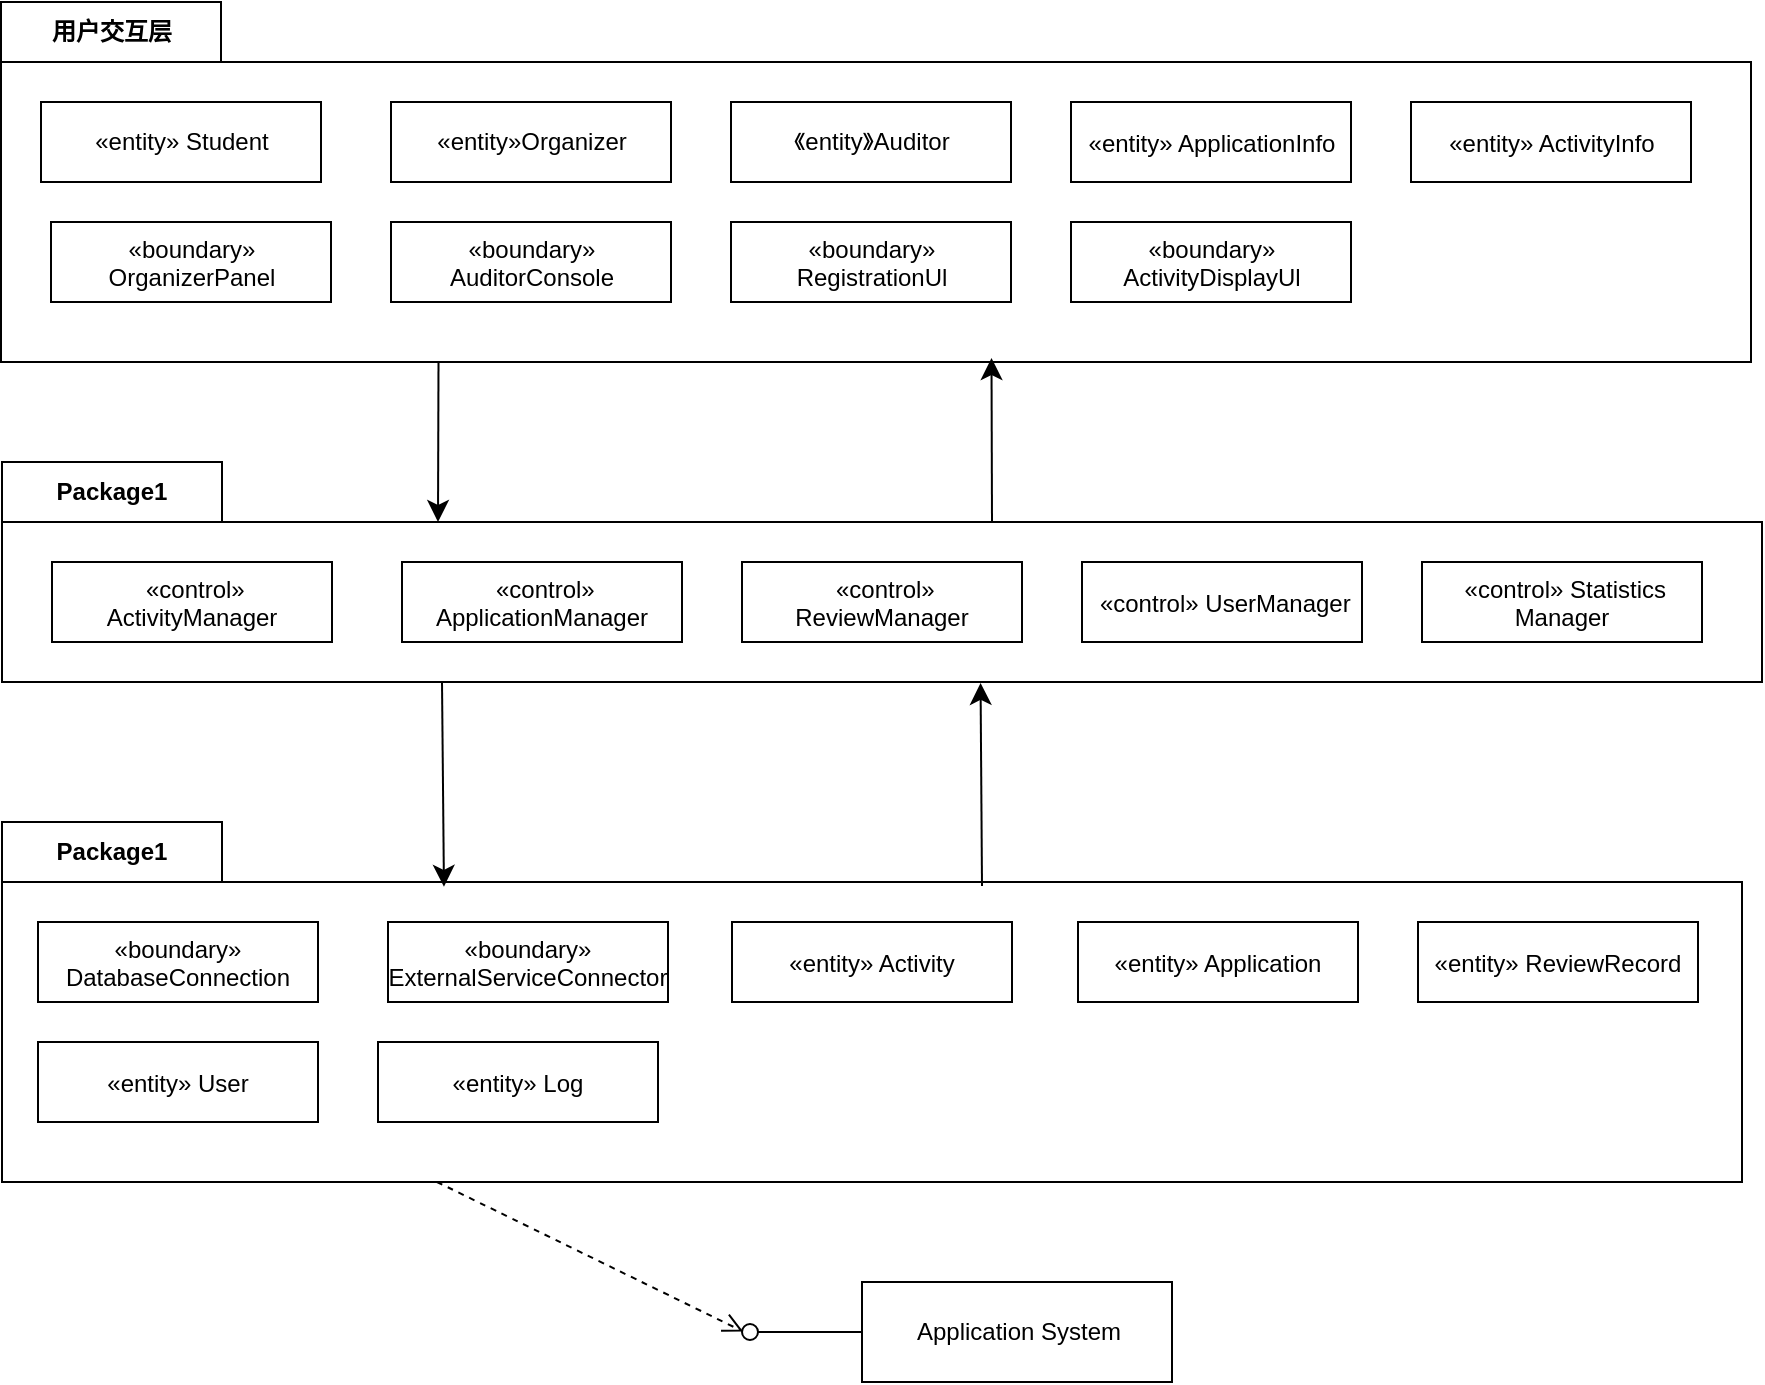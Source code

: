 <mxfile version="26.2.12">
  <diagram name="第 1 页" id="CZvR31HhdzV-3xSVDwYB">
    <mxGraphModel dx="1020" dy="697" grid="1" gridSize="10" guides="1" tooltips="1" connect="1" arrows="1" fold="1" page="1" pageScale="1" pageWidth="1169" pageHeight="827" math="0" shadow="0">
      <root>
        <mxCell id="0" />
        <mxCell id="1" parent="0" />
        <mxCell id="nTJaVaEbUzypS4ZbLXXl-1" value="用户交互层" style="shape=folder;fontStyle=1;tabWidth=110;tabHeight=30;tabPosition=left;html=1;boundedLbl=1;labelInHeader=1;container=1;collapsible=0;recursiveResize=0;whiteSpace=wrap;" vertex="1" parent="1">
          <mxGeometry x="79.5" y="30" width="875" height="180" as="geometry" />
        </mxCell>
        <mxCell id="nTJaVaEbUzypS4ZbLXXl-2" value="«entity» Student" style="html=1;whiteSpace=wrap;" vertex="1" parent="nTJaVaEbUzypS4ZbLXXl-1">
          <mxGeometry width="140" height="40" relative="1" as="geometry">
            <mxPoint x="20" y="50" as="offset" />
          </mxGeometry>
        </mxCell>
        <mxCell id="nTJaVaEbUzypS4ZbLXXl-3" value="«entity»Organizer" style="html=1;whiteSpace=wrap;" vertex="1" parent="nTJaVaEbUzypS4ZbLXXl-1">
          <mxGeometry x="195" y="50.0" width="140" height="40" as="geometry" />
        </mxCell>
        <mxCell id="nTJaVaEbUzypS4ZbLXXl-4" value="《entity》Auditor" style="html=1;whiteSpace=wrap;" vertex="1" parent="nTJaVaEbUzypS4ZbLXXl-1">
          <mxGeometry x="365" y="50.0" width="140" height="40" as="geometry" />
        </mxCell>
        <mxCell id="nTJaVaEbUzypS4ZbLXXl-5" value="&lt;p style=&quot;margin: 0px; font-style: normal; font-variant-caps: normal; font-stretch: normal; line-height: normal; font-size-adjust: none; font-kerning: auto; font-variant-alternates: normal; font-variant-ligatures: normal; font-variant-numeric: normal; font-variant-east-asian: normal; font-variant-position: normal; font-variant-emoji: normal; font-feature-settings: normal; font-optical-sizing: auto; font-variation-settings: normal;&quot;&gt;«entity» ApplicationInfo&lt;/p&gt;" style="html=1;whiteSpace=wrap;" vertex="1" parent="nTJaVaEbUzypS4ZbLXXl-1">
          <mxGeometry x="535" y="50.0" width="140" height="40" as="geometry" />
        </mxCell>
        <mxCell id="nTJaVaEbUzypS4ZbLXXl-6" value="&lt;p style=&quot;margin: 0px; font-style: normal; font-variant-caps: normal; font-stretch: normal; line-height: normal; font-size-adjust: none; font-kerning: auto; font-variant-alternates: normal; font-variant-ligatures: normal; font-variant-numeric: normal; font-variant-east-asian: normal; font-variant-position: normal; font-variant-emoji: normal; font-feature-settings: normal; font-optical-sizing: auto; font-variation-settings: normal;&quot;&gt;«entity» ActivityInfo&lt;/p&gt;" style="html=1;whiteSpace=wrap;" vertex="1" parent="nTJaVaEbUzypS4ZbLXXl-1">
          <mxGeometry x="705" y="50.0" width="140" height="40" as="geometry" />
        </mxCell>
        <mxCell id="nTJaVaEbUzypS4ZbLXXl-7" value="&lt;p style=&quot;margin: 0px; font-style: normal; font-variant-caps: normal; font-stretch: normal; line-height: normal; font-size-adjust: none; font-kerning: auto; font-variant-alternates: normal; font-variant-ligatures: normal; font-variant-numeric: normal; font-variant-east-asian: normal; font-variant-position: normal; font-variant-emoji: normal; font-feature-settings: normal; font-optical-sizing: auto; font-variation-settings: normal;&quot;&gt;«boundary» ActivityDisplayUl&lt;/p&gt;" style="html=1;whiteSpace=wrap;" vertex="1" parent="nTJaVaEbUzypS4ZbLXXl-1">
          <mxGeometry x="535" y="110.0" width="140" height="40" as="geometry" />
        </mxCell>
        <mxCell id="nTJaVaEbUzypS4ZbLXXl-8" value="&lt;p style=&quot;margin: 0px; font-style: normal; font-variant-caps: normal; font-stretch: normal; line-height: normal; font-size-adjust: none; font-kerning: auto; font-variant-alternates: normal; font-variant-ligatures: normal; font-variant-numeric: normal; font-variant-east-asian: normal; font-variant-position: normal; font-variant-emoji: normal; font-feature-settings: normal; font-optical-sizing: auto; font-variation-settings: normal;&quot;&gt;«boundary» OrganizerPanel&lt;/p&gt;" style="html=1;whiteSpace=wrap;" vertex="1" parent="nTJaVaEbUzypS4ZbLXXl-1">
          <mxGeometry x="25" y="110.0" width="140" height="40" as="geometry" />
        </mxCell>
        <mxCell id="nTJaVaEbUzypS4ZbLXXl-9" value="&lt;p style=&quot;margin: 0px; font-style: normal; font-variant-caps: normal; font-stretch: normal; line-height: normal; font-size-adjust: none; font-kerning: auto; font-variant-alternates: normal; font-variant-ligatures: normal; font-variant-numeric: normal; font-variant-east-asian: normal; font-variant-position: normal; font-variant-emoji: normal; font-feature-settings: normal; font-optical-sizing: auto; font-variation-settings: normal;&quot;&gt;«boundary» AuditorConsole&lt;/p&gt;" style="html=1;whiteSpace=wrap;" vertex="1" parent="nTJaVaEbUzypS4ZbLXXl-1">
          <mxGeometry x="195" y="110.0" width="140" height="40" as="geometry" />
        </mxCell>
        <mxCell id="nTJaVaEbUzypS4ZbLXXl-10" value="&lt;p style=&quot;margin: 0px; font-style: normal; font-variant-caps: normal; font-stretch: normal; line-height: normal; font-size-adjust: none; font-kerning: auto; font-variant-alternates: normal; font-variant-ligatures: normal; font-variant-numeric: normal; font-variant-east-asian: normal; font-variant-position: normal; font-variant-emoji: normal; font-feature-settings: normal; font-optical-sizing: auto; font-variation-settings: normal;&quot;&gt;«boundary» RegistrationUl&lt;/p&gt;" style="html=1;whiteSpace=wrap;" vertex="1" parent="nTJaVaEbUzypS4ZbLXXl-1">
          <mxGeometry x="365" y="110.0" width="140" height="40" as="geometry" />
        </mxCell>
        <mxCell id="nTJaVaEbUzypS4ZbLXXl-11" value="Package1" style="shape=folder;fontStyle=1;tabWidth=110;tabHeight=30;tabPosition=left;html=1;boundedLbl=1;labelInHeader=1;container=1;collapsible=0;recursiveResize=0;whiteSpace=wrap;" vertex="1" parent="1">
          <mxGeometry x="80" y="260" width="880" height="110" as="geometry" />
        </mxCell>
        <mxCell id="nTJaVaEbUzypS4ZbLXXl-12" value="&lt;p style=&quot;margin: 0px; font-style: normal; font-variant-caps: normal; font-stretch: normal; line-height: normal; font-size-adjust: none; font-kerning: auto; font-variant-alternates: normal; font-variant-ligatures: normal; font-variant-numeric: normal; font-variant-east-asian: normal; font-variant-position: normal; font-variant-emoji: normal; font-feature-settings: normal; font-optical-sizing: auto; font-variation-settings: normal;&quot;&gt;&amp;nbsp;«control» ActivityManager&lt;br&gt;&lt;/p&gt;" style="html=1;whiteSpace=wrap;" vertex="1" parent="nTJaVaEbUzypS4ZbLXXl-11">
          <mxGeometry x="25" y="50.0" width="140" height="40" as="geometry" />
        </mxCell>
        <mxCell id="nTJaVaEbUzypS4ZbLXXl-13" value="&lt;p style=&quot;margin: 0px; font-style: normal; font-variant-caps: normal; font-stretch: normal; line-height: normal; font-size-adjust: none; font-kerning: auto; font-variant-alternates: normal; font-variant-ligatures: normal; font-variant-numeric: normal; font-variant-east-asian: normal; font-variant-position: normal; font-variant-emoji: normal; font-feature-settings: normal; font-optical-sizing: auto; font-variation-settings: normal;&quot;&gt;&amp;nbsp;«control» ApplicationManager&lt;br&gt;&lt;/p&gt;" style="html=1;whiteSpace=wrap;" vertex="1" parent="nTJaVaEbUzypS4ZbLXXl-11">
          <mxGeometry x="200" y="50.0" width="140" height="40" as="geometry" />
        </mxCell>
        <mxCell id="nTJaVaEbUzypS4ZbLXXl-14" value="&lt;p style=&quot;margin: 0px; font-style: normal; font-variant-caps: normal; font-stretch: normal; line-height: normal; font-size-adjust: none; font-kerning: auto; font-variant-alternates: normal; font-variant-ligatures: normal; font-variant-numeric: normal; font-variant-east-asian: normal; font-variant-position: normal; font-variant-emoji: normal; font-feature-settings: normal; font-optical-sizing: auto; font-variation-settings: normal;&quot;&gt;&amp;nbsp;«control» ReviewManager&lt;br&gt;&lt;/p&gt;" style="html=1;whiteSpace=wrap;" vertex="1" parent="nTJaVaEbUzypS4ZbLXXl-11">
          <mxGeometry x="370" y="50.0" width="140" height="40" as="geometry" />
        </mxCell>
        <mxCell id="nTJaVaEbUzypS4ZbLXXl-15" value="&lt;p style=&quot;margin: 0px; font-style: normal; font-variant-caps: normal; font-stretch: normal; line-height: normal; font-size-adjust: none; font-kerning: auto; font-variant-alternates: normal; font-variant-ligatures: normal; font-variant-numeric: normal; font-variant-east-asian: normal; font-variant-position: normal; font-variant-emoji: normal; font-feature-settings: normal; font-optical-sizing: auto; font-variation-settings: normal;&quot;&gt;&amp;nbsp;«control» UserManager&lt;br&gt;&lt;/p&gt;" style="html=1;whiteSpace=wrap;" vertex="1" parent="nTJaVaEbUzypS4ZbLXXl-11">
          <mxGeometry x="540" y="50" width="140" height="40" as="geometry" />
        </mxCell>
        <mxCell id="nTJaVaEbUzypS4ZbLXXl-16" value="&lt;p style=&quot;margin: 0px; font-style: normal; font-variant-caps: normal; font-stretch: normal; line-height: normal; font-size-adjust: none; font-kerning: auto; font-variant-alternates: normal; font-variant-ligatures: normal; font-variant-numeric: normal; font-variant-east-asian: normal; font-variant-position: normal; font-variant-emoji: normal; font-feature-settings: normal; font-optical-sizing: auto; font-variation-settings: normal;&quot;&gt;&amp;nbsp;«control» Statistics Manager&lt;br&gt;&lt;/p&gt;" style="html=1;whiteSpace=wrap;" vertex="1" parent="nTJaVaEbUzypS4ZbLXXl-11">
          <mxGeometry x="710" y="50.0" width="140" height="40" as="geometry" />
        </mxCell>
        <mxCell id="nTJaVaEbUzypS4ZbLXXl-17" value="Package1" style="shape=folder;fontStyle=1;tabWidth=110;tabHeight=30;tabPosition=left;html=1;boundedLbl=1;labelInHeader=1;container=1;collapsible=0;recursiveResize=0;whiteSpace=wrap;" vertex="1" parent="1">
          <mxGeometry x="80" y="440" width="870" height="180" as="geometry" />
        </mxCell>
        <mxCell id="nTJaVaEbUzypS4ZbLXXl-18" value="&lt;p style=&quot;margin: 0px; font-style: normal; font-variant-caps: normal; font-stretch: normal; line-height: normal; font-size-adjust: none; font-kerning: auto; font-variant-alternates: normal; font-variant-ligatures: normal; font-variant-numeric: normal; font-variant-east-asian: normal; font-variant-position: normal; font-variant-emoji: normal; font-feature-settings: normal; font-optical-sizing: auto; font-variation-settings: normal;&quot;&gt;«boundary» DatabaseConnection&lt;br&gt;&lt;/p&gt;" style="html=1;whiteSpace=wrap;" vertex="1" parent="nTJaVaEbUzypS4ZbLXXl-17">
          <mxGeometry x="18" y="50.0" width="140" height="40" as="geometry" />
        </mxCell>
        <mxCell id="nTJaVaEbUzypS4ZbLXXl-19" value="&lt;p style=&quot;margin: 0px; font-style: normal; font-variant-caps: normal; font-stretch: normal; line-height: normal; font-size-adjust: none; font-kerning: auto; font-variant-alternates: normal; font-variant-ligatures: normal; font-variant-numeric: normal; font-variant-east-asian: normal; font-variant-position: normal; font-variant-emoji: normal; font-feature-settings: normal; font-optical-sizing: auto; font-variation-settings: normal;&quot;&gt;«boundary» ExternalServiceConnector&lt;br&gt;&lt;/p&gt;" style="html=1;whiteSpace=wrap;" vertex="1" parent="nTJaVaEbUzypS4ZbLXXl-17">
          <mxGeometry x="193" y="50.0" width="140" height="40" as="geometry" />
        </mxCell>
        <mxCell id="nTJaVaEbUzypS4ZbLXXl-20" value="&lt;p style=&quot;margin: 0px; font-style: normal; font-variant-caps: normal; font-stretch: normal; line-height: normal; font-size-adjust: none; font-kerning: auto; font-variant-alternates: normal; font-variant-ligatures: normal; font-variant-numeric: normal; font-variant-east-asian: normal; font-variant-position: normal; font-variant-emoji: normal; font-feature-settings: normal; font-optical-sizing: auto; font-variation-settings: normal;&quot;&gt;«entity» Activity&lt;br&gt;&lt;/p&gt;" style="html=1;whiteSpace=wrap;" vertex="1" parent="nTJaVaEbUzypS4ZbLXXl-17">
          <mxGeometry x="365" y="50.0" width="140" height="40" as="geometry" />
        </mxCell>
        <mxCell id="nTJaVaEbUzypS4ZbLXXl-21" value="&lt;p style=&quot;margin: 0px; font-style: normal; font-variant-caps: normal; font-stretch: normal; line-height: normal; font-size-adjust: none; font-kerning: auto; font-variant-alternates: normal; font-variant-ligatures: normal; font-variant-numeric: normal; font-variant-east-asian: normal; font-variant-position: normal; font-variant-emoji: normal; font-feature-settings: normal; font-optical-sizing: auto; font-variation-settings: normal;&quot;&gt;«entity» Application&lt;br&gt;&lt;/p&gt;" style="html=1;whiteSpace=wrap;" vertex="1" parent="nTJaVaEbUzypS4ZbLXXl-17">
          <mxGeometry x="538" y="50.0" width="140" height="40" as="geometry" />
        </mxCell>
        <mxCell id="nTJaVaEbUzypS4ZbLXXl-22" value="&lt;p style=&quot;margin: 0px; font-style: normal; font-variant-caps: normal; font-stretch: normal; line-height: normal; font-size-adjust: none; font-kerning: auto; font-variant-alternates: normal; font-variant-ligatures: normal; font-variant-numeric: normal; font-variant-east-asian: normal; font-variant-position: normal; font-variant-emoji: normal; font-feature-settings: normal; font-optical-sizing: auto; font-variation-settings: normal;&quot;&gt;«entity» ReviewRecord&lt;br&gt;&lt;/p&gt;" style="html=1;whiteSpace=wrap;" vertex="1" parent="nTJaVaEbUzypS4ZbLXXl-17">
          <mxGeometry x="708" y="50.0" width="140" height="40" as="geometry" />
        </mxCell>
        <mxCell id="nTJaVaEbUzypS4ZbLXXl-23" value="&lt;p style=&quot;margin: 0px; font-style: normal; font-variant-caps: normal; font-stretch: normal; line-height: normal; font-size-adjust: none; font-kerning: auto; font-variant-alternates: normal; font-variant-ligatures: normal; font-variant-numeric: normal; font-variant-east-asian: normal; font-variant-position: normal; font-variant-emoji: normal; font-feature-settings: normal; font-optical-sizing: auto; font-variation-settings: normal;&quot;&gt;«entity» User&lt;br&gt;&lt;/p&gt;" style="html=1;whiteSpace=wrap;" vertex="1" parent="nTJaVaEbUzypS4ZbLXXl-17">
          <mxGeometry x="18" y="110.0" width="140" height="40" as="geometry" />
        </mxCell>
        <mxCell id="nTJaVaEbUzypS4ZbLXXl-24" value="&lt;p style=&quot;margin: 0px; font-style: normal; font-variant-caps: normal; font-stretch: normal; line-height: normal; font-size-adjust: none; font-kerning: auto; font-variant-alternates: normal; font-variant-ligatures: normal; font-variant-numeric: normal; font-variant-east-asian: normal; font-variant-position: normal; font-variant-emoji: normal; font-feature-settings: normal; font-optical-sizing: auto; font-variation-settings: normal;&quot;&gt;«entity» Log&lt;br&gt;&lt;/p&gt;" style="html=1;whiteSpace=wrap;" vertex="1" parent="nTJaVaEbUzypS4ZbLXXl-17">
          <mxGeometry x="188" y="110.0" width="140" height="40" as="geometry" />
        </mxCell>
        <mxCell id="nTJaVaEbUzypS4ZbLXXl-25" style="edgeStyle=none;curved=1;rounded=0;orthogonalLoop=1;jettySize=auto;html=1;exitX=0.25;exitY=1;exitDx=0;exitDy=0;exitPerimeter=0;fontSize=12;startSize=8;endSize=8;" edge="1" parent="1" source="nTJaVaEbUzypS4ZbLXXl-1">
          <mxGeometry relative="1" as="geometry">
            <mxPoint x="298" y="290" as="targetPoint" />
          </mxGeometry>
        </mxCell>
        <mxCell id="nTJaVaEbUzypS4ZbLXXl-26" style="edgeStyle=none;curved=1;rounded=0;orthogonalLoop=1;jettySize=auto;html=1;exitX=0;exitY=0;exitDx=495;exitDy=30;exitPerimeter=0;entryX=0.566;entryY=0.989;entryDx=0;entryDy=0;entryPerimeter=0;fontSize=12;startSize=8;endSize=8;" edge="1" parent="1" source="nTJaVaEbUzypS4ZbLXXl-11" target="nTJaVaEbUzypS4ZbLXXl-1">
          <mxGeometry relative="1" as="geometry" />
        </mxCell>
        <mxCell id="nTJaVaEbUzypS4ZbLXXl-27" style="edgeStyle=none;curved=1;rounded=0;orthogonalLoop=1;jettySize=auto;html=1;exitX=0.25;exitY=1;exitDx=0;exitDy=0;exitPerimeter=0;fontSize=12;startSize=8;endSize=8;entryX=0.254;entryY=0.18;entryDx=0;entryDy=0;entryPerimeter=0;" edge="1" parent="1" target="nTJaVaEbUzypS4ZbLXXl-17">
          <mxGeometry relative="1" as="geometry">
            <mxPoint x="300" y="370" as="sourcePoint" />
            <mxPoint x="300" y="450" as="targetPoint" />
          </mxGeometry>
        </mxCell>
        <mxCell id="nTJaVaEbUzypS4ZbLXXl-28" style="edgeStyle=none;curved=1;rounded=0;orthogonalLoop=1;jettySize=auto;html=1;exitX=0;exitY=0;exitDx=495;exitDy=30;exitPerimeter=0;fontSize=12;startSize=8;endSize=8;entryX=0.556;entryY=1.004;entryDx=0;entryDy=0;entryPerimeter=0;" edge="1" parent="1" target="nTJaVaEbUzypS4ZbLXXl-11">
          <mxGeometry relative="1" as="geometry">
            <mxPoint x="570" y="472" as="sourcePoint" />
            <mxPoint x="570" y="380" as="targetPoint" />
          </mxGeometry>
        </mxCell>
        <mxCell id="nTJaVaEbUzypS4ZbLXXl-29" value="" style="html=1;verticalAlign=bottom;labelBackgroundColor=none;endArrow=open;endFill=0;dashed=1;rounded=0;fontSize=12;startSize=8;endSize=8;curved=1;exitX=0.25;exitY=1;exitDx=0;exitDy=0;exitPerimeter=0;entryX=0.928;entryY=0.471;entryDx=0;entryDy=0;entryPerimeter=0;" edge="1" parent="1" source="nTJaVaEbUzypS4ZbLXXl-17" target="nTJaVaEbUzypS4ZbLXXl-32">
          <mxGeometry width="160" relative="1" as="geometry">
            <mxPoint x="500" y="720" as="sourcePoint" />
            <mxPoint x="450" y="710" as="targetPoint" />
          </mxGeometry>
        </mxCell>
        <mxCell id="nTJaVaEbUzypS4ZbLXXl-30" value="Application System" style="html=1;rounded=0;" vertex="1" parent="1">
          <mxGeometry x="510" y="670" width="155" height="50" as="geometry" />
        </mxCell>
        <mxCell id="nTJaVaEbUzypS4ZbLXXl-31" value="" style="endArrow=none;html=1;rounded=0;align=center;verticalAlign=top;endFill=0;labelBackgroundColor=none;endSize=2;fontSize=12;curved=1;" edge="1" parent="1" source="nTJaVaEbUzypS4ZbLXXl-30" target="nTJaVaEbUzypS4ZbLXXl-32">
          <mxGeometry relative="1" as="geometry" />
        </mxCell>
        <mxCell id="nTJaVaEbUzypS4ZbLXXl-32" value="" style="ellipse;html=1;fontSize=11;align=center;fillColor=none;points=[];aspect=fixed;resizable=0;verticalAlign=bottom;labelPosition=center;verticalLabelPosition=top;flipH=1;" vertex="1" parent="1">
          <mxGeometry x="450" y="691" width="8" height="8" as="geometry" />
        </mxCell>
      </root>
    </mxGraphModel>
  </diagram>
</mxfile>
